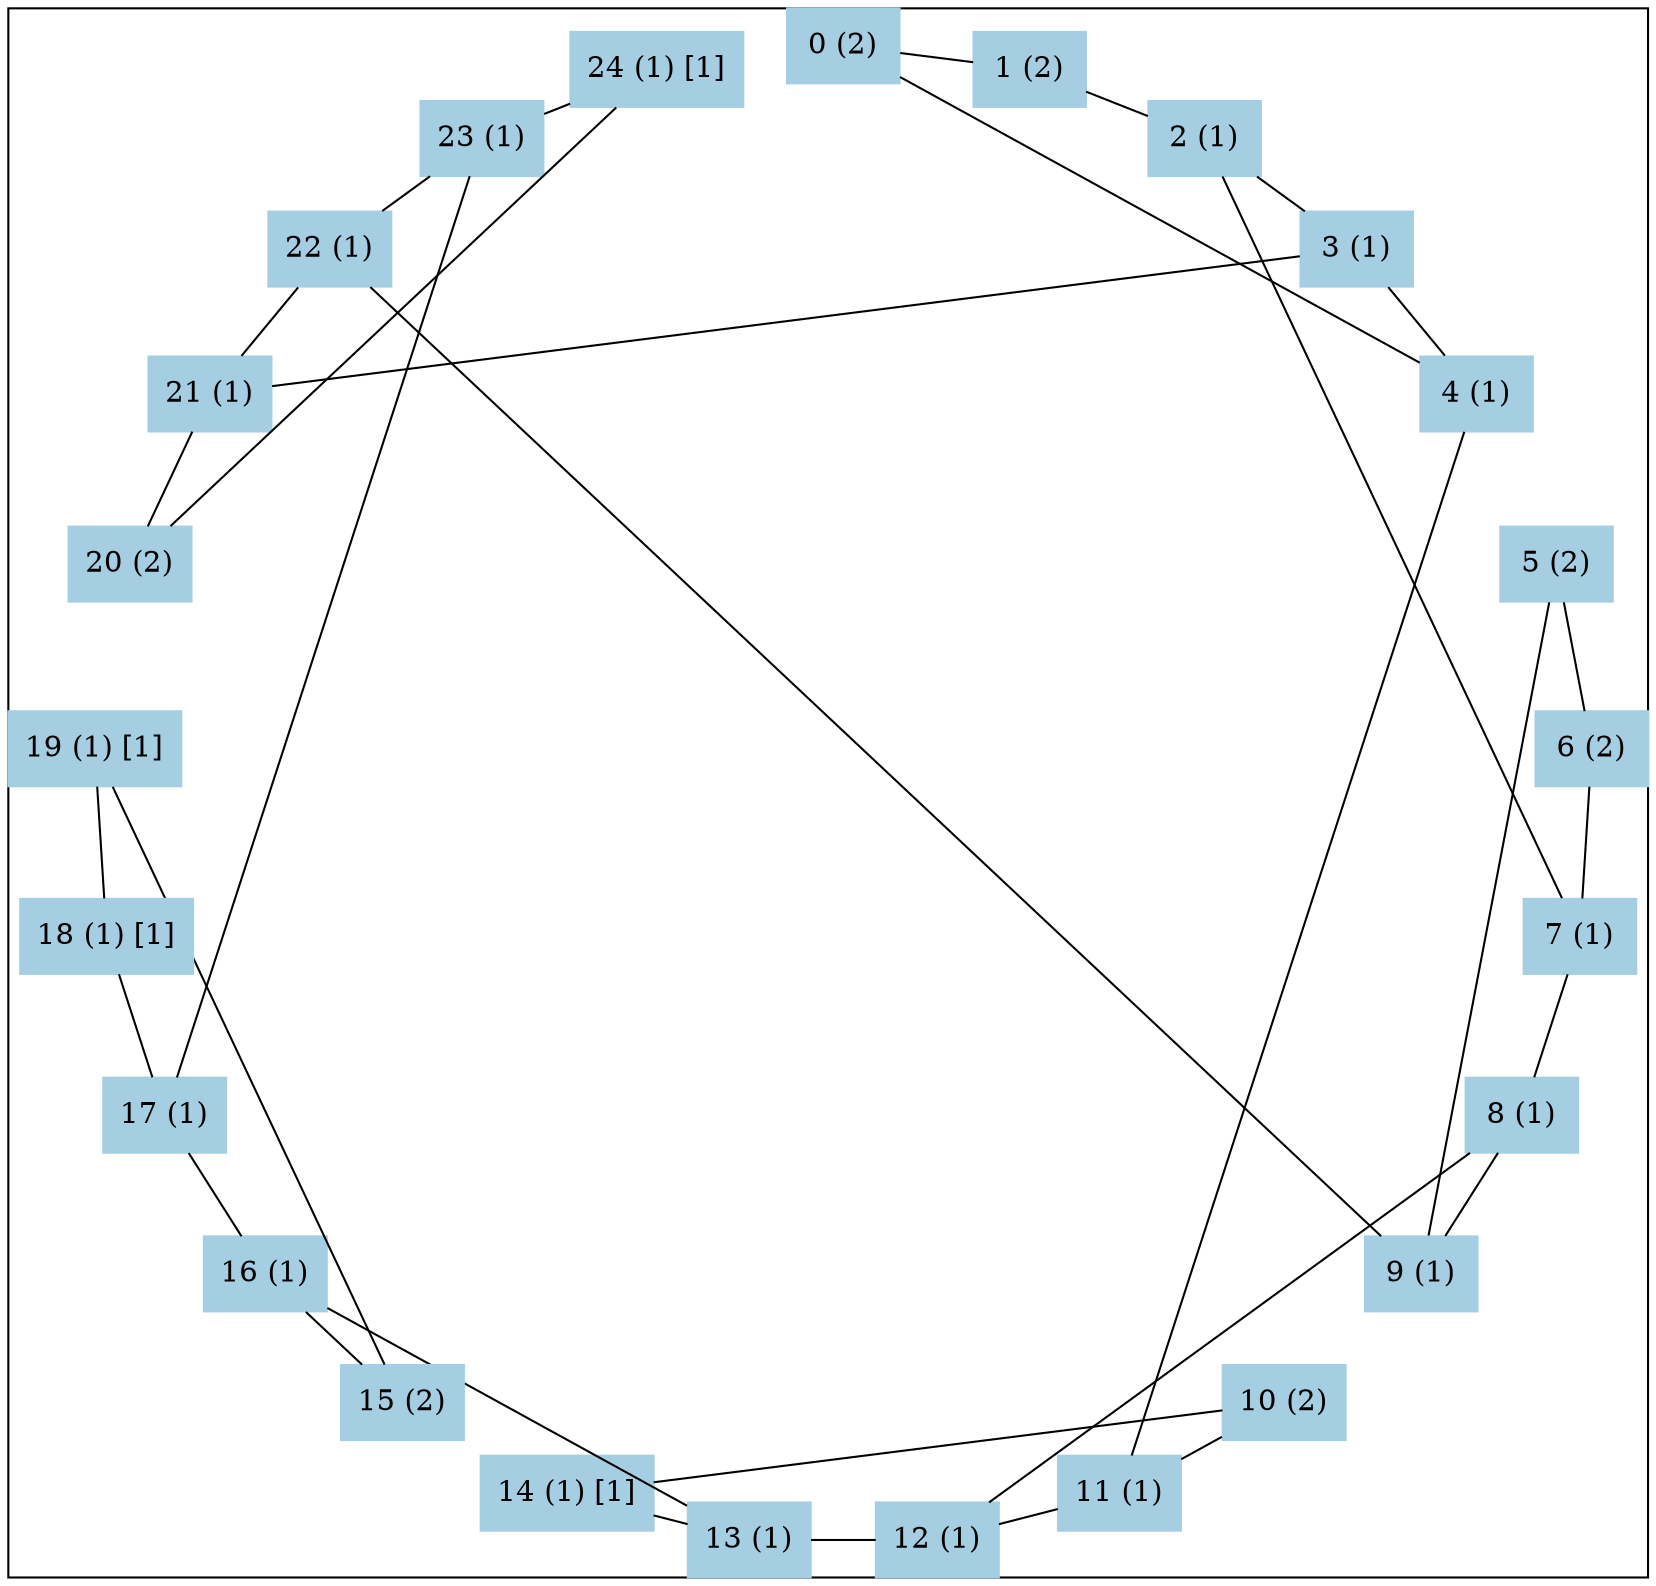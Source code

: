 graph test2 {
	graph [
		charset="utf-8",
		layout=neato
	];
	node [
		shape=box;
		style="solid, filled"
		colorscheme = paired12	];

	subgraph cluster_sub0 {
	node[ color=1 ]
	0[
		pos="5.000, 5.000!", 
		label="0 (2)"
	]
	1[
		pos="6.243, 4.843!", 
		label="1 (2)"
	]
	2[
		pos="7.409, 4.382!", 
		label="2 (1)"
	]
	3[
		pos="8.423, 3.645!", 
		label="3 (1)"
	]
	4[
		pos="9.222, 2.679!", 
		label="4 (1)"
	]
	5[
		pos="9.755, 1.545!", 
		label="5 (2)"
	]
	6[
		pos="9.990, 0.314!", 
		label="6 (2)"
	]
	7[
		pos="9.911, -0.937!", 
		label="7 (1)"
	]
	8[
		pos="9.524, -2.129!", 
		label="8 (1)"
	]
	9[
		pos="8.853, -3.187!", 
		label="9 (1)"
	]
	10[
		pos="7.939, -4.045!", 
		label="10 (2)"
	]
	11[
		pos="6.841, -4.649!", 
		label="11 (1)"
	]
	12[
		pos="5.627, -4.961!", 
		label="12 (1)"
	]
	13[
		pos="4.373, -4.961!", 
		label="13 (1)"
	]
	14[
		pos="3.159, -4.649!", 
		label="14 (1) [1]"
	]
	15[
		pos="2.061, -4.045!", 
		label="15 (2)"
	]
	16[
		pos="1.147, -3.187!", 
		label="16 (1)"
	]
	17[
		pos="0.476, -2.129!", 
		label="17 (1)"
	]
	18[
		pos="0.089, -0.937!", 
		label="18 (1) [1]"
	]
	19[
		pos="0.010, 0.314!", 
		label="19 (1) [1]"
	]
	20[
		pos="0.245, 1.545!", 
		label="20 (2)"
	]
	21[
		pos="0.778, 2.679!", 
		label="21 (1)"
	]
	22[
		pos="1.577, 3.645!", 
		label="22 (1)"
	]
	23[
		pos="2.591, 4.382!", 
		label="23 (1)"
	]
	24[
		pos="3.757, 4.843!", 
		label="24 (1) [1]"
	]
	}

	0--4
	0--1
	1--2
	2--3
	2--7
	3--4
	3--21
	4--11
	5--9
	5--6
	6--7
	7--8
	8--9
	8--12
	9--22
	10--14
	10--11
	11--12
	12--13
	13--14
	13--16
	15--19
	15--16
	16--17
	17--18
	17--23
	18--19
	20--24
	20--21
	21--22
	22--23
	23--24
}